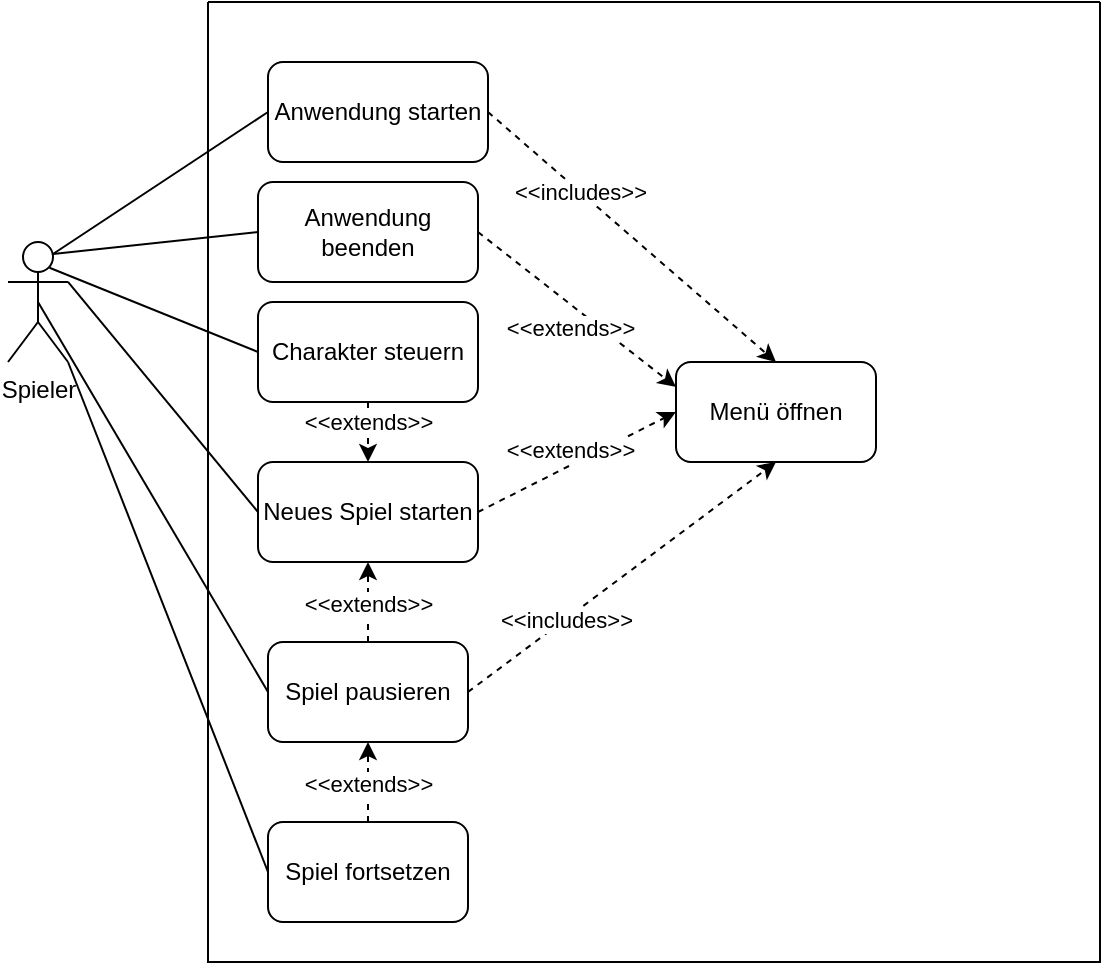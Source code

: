 <mxfile version="20.1.3" type="device"><diagram id="CWQMnsl0lVdvFeZOQXcT" name="Seite-1"><mxGraphModel dx="824" dy="645" grid="1" gridSize="10" guides="1" tooltips="1" connect="1" arrows="1" fold="1" page="1" pageScale="1" pageWidth="827" pageHeight="1169" math="0" shadow="0"><root><mxCell id="0"/><mxCell id="1" parent="0"/><mxCell id="Rh7H6EJhO1qlE5lQROxE-1" value="Spieler" style="shape=umlActor;verticalLabelPosition=bottom;verticalAlign=top;html=1;outlineConnect=0;" vertex="1" parent="1"><mxGeometry x="80" y="140" width="30" height="60" as="geometry"/></mxCell><mxCell id="Rh7H6EJhO1qlE5lQROxE-2" value="" style="swimlane;startSize=0;" vertex="1" parent="1"><mxGeometry x="180" y="20" width="446" height="480" as="geometry"/></mxCell><mxCell id="Rh7H6EJhO1qlE5lQROxE-5" value="Menü öffnen" style="rounded=1;whiteSpace=wrap;html=1;" vertex="1" parent="Rh7H6EJhO1qlE5lQROxE-2"><mxGeometry x="234" y="180" width="100" height="50" as="geometry"/></mxCell><mxCell id="Rh7H6EJhO1qlE5lQROxE-6" value="Spiel pausieren" style="rounded=1;whiteSpace=wrap;html=1;" vertex="1" parent="Rh7H6EJhO1qlE5lQROxE-2"><mxGeometry x="30" y="320" width="100" height="50" as="geometry"/></mxCell><mxCell id="Rh7H6EJhO1qlE5lQROxE-7" value="" style="endArrow=classic;html=1;rounded=0;dashed=1;entryX=0;entryY=0.5;entryDx=0;entryDy=0;exitX=1;exitY=0.5;exitDx=0;exitDy=0;" edge="1" parent="Rh7H6EJhO1qlE5lQROxE-2" source="Rh7H6EJhO1qlE5lQROxE-10" target="Rh7H6EJhO1qlE5lQROxE-5"><mxGeometry width="50" height="50" relative="1" as="geometry"><mxPoint x="129.83" y="110" as="sourcePoint"/><mxPoint x="129.83" y="80" as="targetPoint"/></mxGeometry></mxCell><mxCell id="Rh7H6EJhO1qlE5lQROxE-8" value="&amp;lt;&amp;lt;extends&amp;gt;&amp;gt;" style="edgeLabel;html=1;align=center;verticalAlign=middle;resizable=0;points=[];" vertex="1" connectable="0" parent="Rh7H6EJhO1qlE5lQROxE-7"><mxGeometry x="0.244" relative="1" as="geometry"><mxPoint x="-16" as="offset"/></mxGeometry></mxCell><mxCell id="Rh7H6EJhO1qlE5lQROxE-10" value="Neues Spiel starten" style="rounded=1;whiteSpace=wrap;html=1;" vertex="1" parent="Rh7H6EJhO1qlE5lQROxE-2"><mxGeometry x="25" y="230" width="110" height="50" as="geometry"/></mxCell><mxCell id="Rh7H6EJhO1qlE5lQROxE-14" value="Anwendung starten" style="rounded=1;whiteSpace=wrap;html=1;" vertex="1" parent="Rh7H6EJhO1qlE5lQROxE-2"><mxGeometry x="30" y="30" width="110" height="50" as="geometry"/></mxCell><mxCell id="Rh7H6EJhO1qlE5lQROxE-12" value="" style="endArrow=classic;html=1;rounded=0;dashed=1;exitX=1;exitY=0.5;exitDx=0;exitDy=0;entryX=0.5;entryY=1;entryDx=0;entryDy=0;" edge="1" parent="Rh7H6EJhO1qlE5lQROxE-2" source="Rh7H6EJhO1qlE5lQROxE-6" target="Rh7H6EJhO1qlE5lQROxE-5"><mxGeometry width="50" height="50" relative="1" as="geometry"><mxPoint x="190" y="420" as="sourcePoint"/><mxPoint x="240" y="380" as="targetPoint"/></mxGeometry></mxCell><mxCell id="Rh7H6EJhO1qlE5lQROxE-15" value="&amp;lt;&amp;lt;includes&amp;gt;&amp;gt;" style="edgeLabel;html=1;align=center;verticalAlign=middle;resizable=0;points=[];" vertex="1" connectable="0" parent="Rh7H6EJhO1qlE5lQROxE-12"><mxGeometry x="-0.366" relative="1" as="geometry"><mxPoint as="offset"/></mxGeometry></mxCell><mxCell id="Rh7H6EJhO1qlE5lQROxE-18" value="" style="endArrow=classic;html=1;rounded=0;dashed=1;exitX=1;exitY=0.5;exitDx=0;exitDy=0;entryX=0.5;entryY=0;entryDx=0;entryDy=0;" edge="1" parent="Rh7H6EJhO1qlE5lQROxE-2" source="Rh7H6EJhO1qlE5lQROxE-14" target="Rh7H6EJhO1qlE5lQROxE-5"><mxGeometry width="50" height="50" relative="1" as="geometry"><mxPoint x="145.0" y="245" as="sourcePoint"/><mxPoint x="290" y="170" as="targetPoint"/></mxGeometry></mxCell><mxCell id="Rh7H6EJhO1qlE5lQROxE-19" value="&amp;lt;&amp;lt;includes&amp;gt;&amp;gt;" style="edgeLabel;html=1;align=center;verticalAlign=middle;resizable=0;points=[];" vertex="1" connectable="0" parent="Rh7H6EJhO1qlE5lQROxE-18"><mxGeometry x="-0.366" relative="1" as="geometry"><mxPoint as="offset"/></mxGeometry></mxCell><mxCell id="Rh7H6EJhO1qlE5lQROxE-21" value="" style="endArrow=classic;html=1;rounded=0;dashed=1;entryX=0.5;entryY=1;entryDx=0;entryDy=0;exitX=0.5;exitY=0;exitDx=0;exitDy=0;" edge="1" parent="Rh7H6EJhO1qlE5lQROxE-2" source="Rh7H6EJhO1qlE5lQROxE-6" target="Rh7H6EJhO1qlE5lQROxE-10"><mxGeometry width="50" height="50" relative="1" as="geometry"><mxPoint x="150.0" y="145" as="sourcePoint"/><mxPoint x="240" y="145" as="targetPoint"/></mxGeometry></mxCell><mxCell id="Rh7H6EJhO1qlE5lQROxE-22" value="&amp;lt;&amp;lt;extends&amp;gt;&amp;gt;" style="edgeLabel;html=1;align=center;verticalAlign=middle;resizable=0;points=[];" vertex="1" connectable="0" parent="Rh7H6EJhO1qlE5lQROxE-21"><mxGeometry x="0.244" relative="1" as="geometry"><mxPoint y="6" as="offset"/></mxGeometry></mxCell><mxCell id="Rh7H6EJhO1qlE5lQROxE-23" value="Spiel fortsetzen" style="rounded=1;whiteSpace=wrap;html=1;" vertex="1" parent="Rh7H6EJhO1qlE5lQROxE-2"><mxGeometry x="30" y="410" width="100" height="50" as="geometry"/></mxCell><mxCell id="Rh7H6EJhO1qlE5lQROxE-24" value="" style="endArrow=classic;html=1;rounded=0;dashed=1;entryX=0.5;entryY=1;entryDx=0;entryDy=0;exitX=0.5;exitY=0;exitDx=0;exitDy=0;" edge="1" parent="Rh7H6EJhO1qlE5lQROxE-2" source="Rh7H6EJhO1qlE5lQROxE-23" target="Rh7H6EJhO1qlE5lQROxE-6"><mxGeometry width="50" height="50" relative="1" as="geometry"><mxPoint x="95.0" y="220" as="sourcePoint"/><mxPoint x="95.0" y="170" as="targetPoint"/></mxGeometry></mxCell><mxCell id="Rh7H6EJhO1qlE5lQROxE-25" value="&amp;lt;&amp;lt;extends&amp;gt;&amp;gt;" style="edgeLabel;html=1;align=center;verticalAlign=middle;resizable=0;points=[];" vertex="1" connectable="0" parent="Rh7H6EJhO1qlE5lQROxE-24"><mxGeometry x="0.244" relative="1" as="geometry"><mxPoint y="6" as="offset"/></mxGeometry></mxCell><mxCell id="Rh7H6EJhO1qlE5lQROxE-27" value="&lt;div&gt;Anwendung&lt;/div&gt;&lt;div&gt;beenden&lt;br&gt;&lt;/div&gt;" style="rounded=1;whiteSpace=wrap;html=1;" vertex="1" parent="Rh7H6EJhO1qlE5lQROxE-2"><mxGeometry x="25" y="90" width="110" height="50" as="geometry"/></mxCell><mxCell id="Rh7H6EJhO1qlE5lQROxE-29" value="" style="endArrow=classic;html=1;rounded=0;dashed=1;entryX=0;entryY=0.25;entryDx=0;entryDy=0;exitX=1;exitY=0.5;exitDx=0;exitDy=0;" edge="1" parent="Rh7H6EJhO1qlE5lQROxE-2" source="Rh7H6EJhO1qlE5lQROxE-27" target="Rh7H6EJhO1qlE5lQROxE-5"><mxGeometry width="50" height="50" relative="1" as="geometry"><mxPoint x="145.0" y="265" as="sourcePoint"/><mxPoint x="244" y="215" as="targetPoint"/></mxGeometry></mxCell><mxCell id="Rh7H6EJhO1qlE5lQROxE-30" value="&amp;lt;&amp;lt;extends&amp;gt;&amp;gt;" style="edgeLabel;html=1;align=center;verticalAlign=middle;resizable=0;points=[];" vertex="1" connectable="0" parent="Rh7H6EJhO1qlE5lQROxE-29"><mxGeometry x="0.244" relative="1" as="geometry"><mxPoint x="-16" as="offset"/></mxGeometry></mxCell><mxCell id="Rh7H6EJhO1qlE5lQROxE-31" value="Charakter steuern" style="rounded=1;whiteSpace=wrap;html=1;" vertex="1" parent="Rh7H6EJhO1qlE5lQROxE-2"><mxGeometry x="25" y="150" width="110" height="50" as="geometry"/></mxCell><mxCell id="Rh7H6EJhO1qlE5lQROxE-33" value="" style="endArrow=classic;html=1;rounded=0;exitX=0.5;exitY=1;exitDx=0;exitDy=0;entryX=0.5;entryY=0;entryDx=0;entryDy=0;dashed=1;" edge="1" parent="Rh7H6EJhO1qlE5lQROxE-2" source="Rh7H6EJhO1qlE5lQROxE-31" target="Rh7H6EJhO1qlE5lQROxE-10"><mxGeometry width="50" height="50" relative="1" as="geometry"><mxPoint x="500" y="190" as="sourcePoint"/><mxPoint x="550" y="140" as="targetPoint"/></mxGeometry></mxCell><mxCell id="Rh7H6EJhO1qlE5lQROxE-34" value="&amp;lt;&amp;lt;extends&amp;gt;&amp;gt;" style="edgeLabel;html=1;align=center;verticalAlign=middle;resizable=0;points=[];" vertex="1" connectable="0" parent="Rh7H6EJhO1qlE5lQROxE-33"><mxGeometry x="-0.63" relative="1" as="geometry"><mxPoint y="4" as="offset"/></mxGeometry></mxCell><mxCell id="Rh7H6EJhO1qlE5lQROxE-3" value="" style="endArrow=none;html=1;rounded=0;exitX=0.5;exitY=0.5;exitDx=0;exitDy=0;exitPerimeter=0;entryX=0;entryY=0.5;entryDx=0;entryDy=0;" edge="1" parent="1" source="Rh7H6EJhO1qlE5lQROxE-1" target="Rh7H6EJhO1qlE5lQROxE-6"><mxGeometry width="50" height="50" relative="1" as="geometry"><mxPoint x="330" y="480" as="sourcePoint"/><mxPoint x="150" y="110" as="targetPoint"/></mxGeometry></mxCell><mxCell id="Rh7H6EJhO1qlE5lQROxE-17" value="" style="endArrow=none;html=1;rounded=0;exitX=0.75;exitY=0.1;exitDx=0;exitDy=0;exitPerimeter=0;entryX=0;entryY=0.5;entryDx=0;entryDy=0;" edge="1" parent="1" source="Rh7H6EJhO1qlE5lQROxE-1" target="Rh7H6EJhO1qlE5lQROxE-14"><mxGeometry width="50" height="50" relative="1" as="geometry"><mxPoint x="90" y="100" as="sourcePoint"/><mxPoint x="150" y="100" as="targetPoint"/></mxGeometry></mxCell><mxCell id="Rh7H6EJhO1qlE5lQROxE-20" value="" style="endArrow=none;html=1;rounded=0;exitX=1;exitY=0.333;exitDx=0;exitDy=0;exitPerimeter=0;entryX=0;entryY=0.5;entryDx=0;entryDy=0;" edge="1" parent="1" source="Rh7H6EJhO1qlE5lQROxE-1" target="Rh7H6EJhO1qlE5lQROxE-10"><mxGeometry width="50" height="50" relative="1" as="geometry"><mxPoint x="140" y="190" as="sourcePoint"/><mxPoint x="190" y="140" as="targetPoint"/></mxGeometry></mxCell><mxCell id="Rh7H6EJhO1qlE5lQROxE-26" value="" style="endArrow=none;html=1;rounded=0;exitX=0;exitY=0.5;exitDx=0;exitDy=0;entryX=1;entryY=1;entryDx=0;entryDy=0;entryPerimeter=0;" edge="1" parent="1" source="Rh7H6EJhO1qlE5lQROxE-23" target="Rh7H6EJhO1qlE5lQROxE-1"><mxGeometry width="50" height="50" relative="1" as="geometry"><mxPoint x="110" y="350" as="sourcePoint"/><mxPoint x="160" y="300" as="targetPoint"/></mxGeometry></mxCell><mxCell id="Rh7H6EJhO1qlE5lQROxE-28" value="" style="endArrow=none;html=1;rounded=0;exitX=0.75;exitY=0.1;exitDx=0;exitDy=0;exitPerimeter=0;entryX=0;entryY=0.5;entryDx=0;entryDy=0;" edge="1" parent="1" source="Rh7H6EJhO1qlE5lQROxE-1" target="Rh7H6EJhO1qlE5lQROxE-27"><mxGeometry width="50" height="50" relative="1" as="geometry"><mxPoint x="140" y="180" as="sourcePoint"/><mxPoint x="190" y="130" as="targetPoint"/></mxGeometry></mxCell><mxCell id="Rh7H6EJhO1qlE5lQROxE-32" value="" style="endArrow=none;html=1;rounded=0;exitX=0.692;exitY=0.215;exitDx=0;exitDy=0;exitPerimeter=0;entryX=0;entryY=0.5;entryDx=0;entryDy=0;" edge="1" parent="1" source="Rh7H6EJhO1qlE5lQROxE-1" target="Rh7H6EJhO1qlE5lQROxE-31"><mxGeometry width="50" height="50" relative="1" as="geometry"><mxPoint x="150" y="210" as="sourcePoint"/><mxPoint x="200" y="160" as="targetPoint"/></mxGeometry></mxCell></root></mxGraphModel></diagram></mxfile>